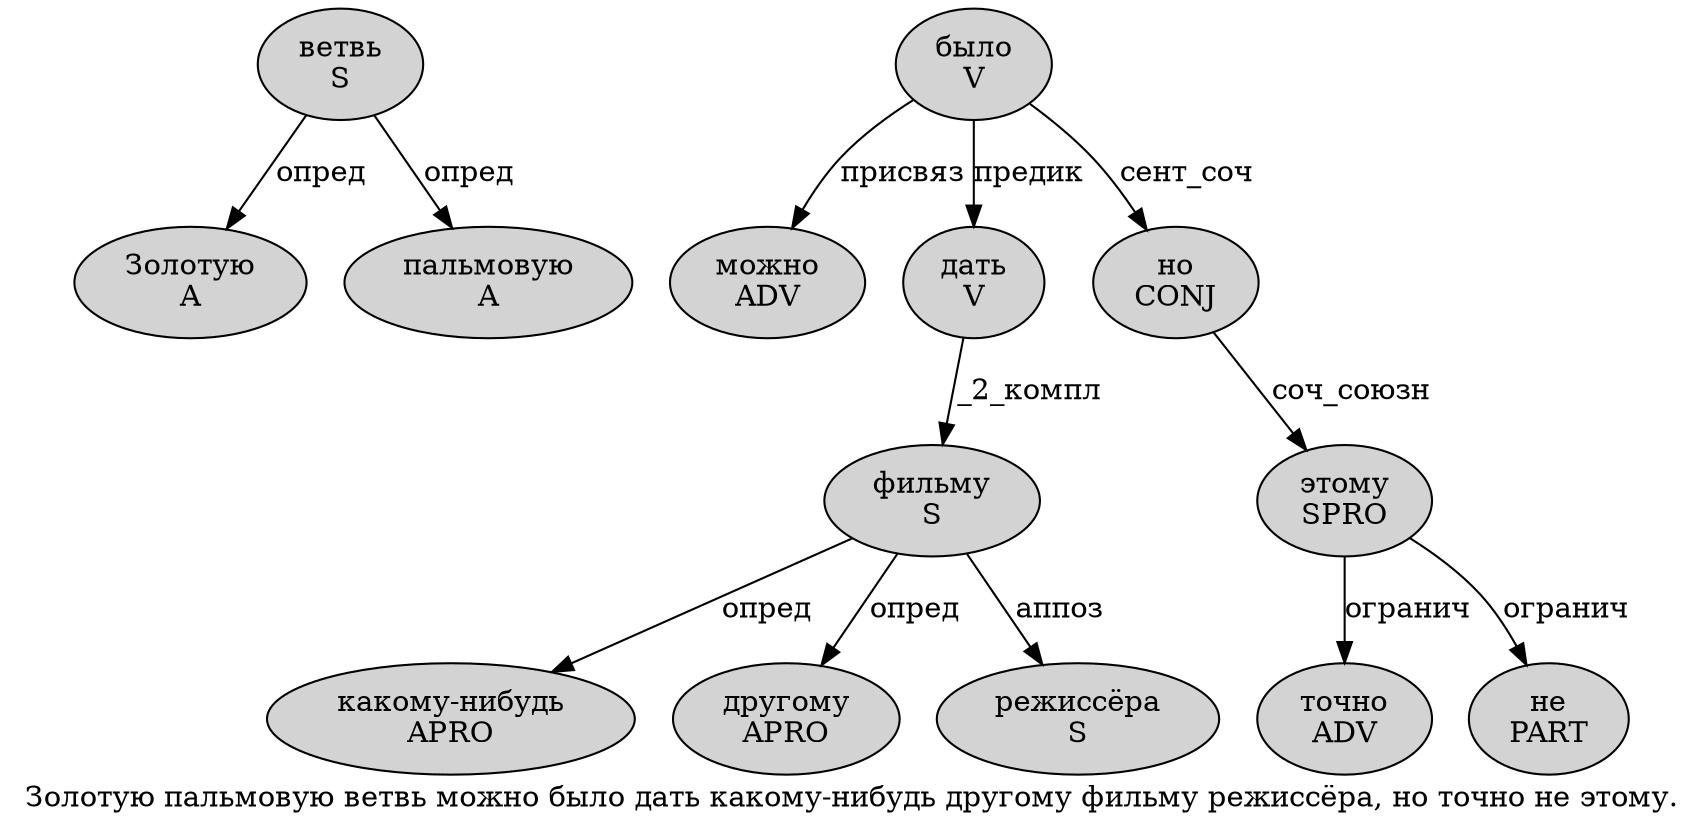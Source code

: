 digraph SENTENCE_2341 {
	graph [label="Золотую пальмовую ветвь можно было дать какому-нибудь другому фильму режиссёра, но точно не этому."]
	node [style=filled]
		0 [label="Золотую
A" color="" fillcolor=lightgray penwidth=1 shape=ellipse]
		1 [label="пальмовую
A" color="" fillcolor=lightgray penwidth=1 shape=ellipse]
		2 [label="ветвь
S" color="" fillcolor=lightgray penwidth=1 shape=ellipse]
		3 [label="можно
ADV" color="" fillcolor=lightgray penwidth=1 shape=ellipse]
		4 [label="было
V" color="" fillcolor=lightgray penwidth=1 shape=ellipse]
		5 [label="дать
V" color="" fillcolor=lightgray penwidth=1 shape=ellipse]
		6 [label="какому-нибудь
APRO" color="" fillcolor=lightgray penwidth=1 shape=ellipse]
		7 [label="другому
APRO" color="" fillcolor=lightgray penwidth=1 shape=ellipse]
		8 [label="фильму
S" color="" fillcolor=lightgray penwidth=1 shape=ellipse]
		9 [label="режиссёра
S" color="" fillcolor=lightgray penwidth=1 shape=ellipse]
		11 [label="но
CONJ" color="" fillcolor=lightgray penwidth=1 shape=ellipse]
		12 [label="точно
ADV" color="" fillcolor=lightgray penwidth=1 shape=ellipse]
		13 [label="не
PART" color="" fillcolor=lightgray penwidth=1 shape=ellipse]
		14 [label="этому
SPRO" color="" fillcolor=lightgray penwidth=1 shape=ellipse]
			2 -> 0 [label="опред"]
			2 -> 1 [label="опред"]
			8 -> 6 [label="опред"]
			8 -> 7 [label="опред"]
			8 -> 9 [label="аппоз"]
			5 -> 8 [label="_2_компл"]
			11 -> 14 [label="соч_союзн"]
			4 -> 3 [label="присвяз"]
			4 -> 5 [label="предик"]
			4 -> 11 [label="сент_соч"]
			14 -> 12 [label="огранич"]
			14 -> 13 [label="огранич"]
}
